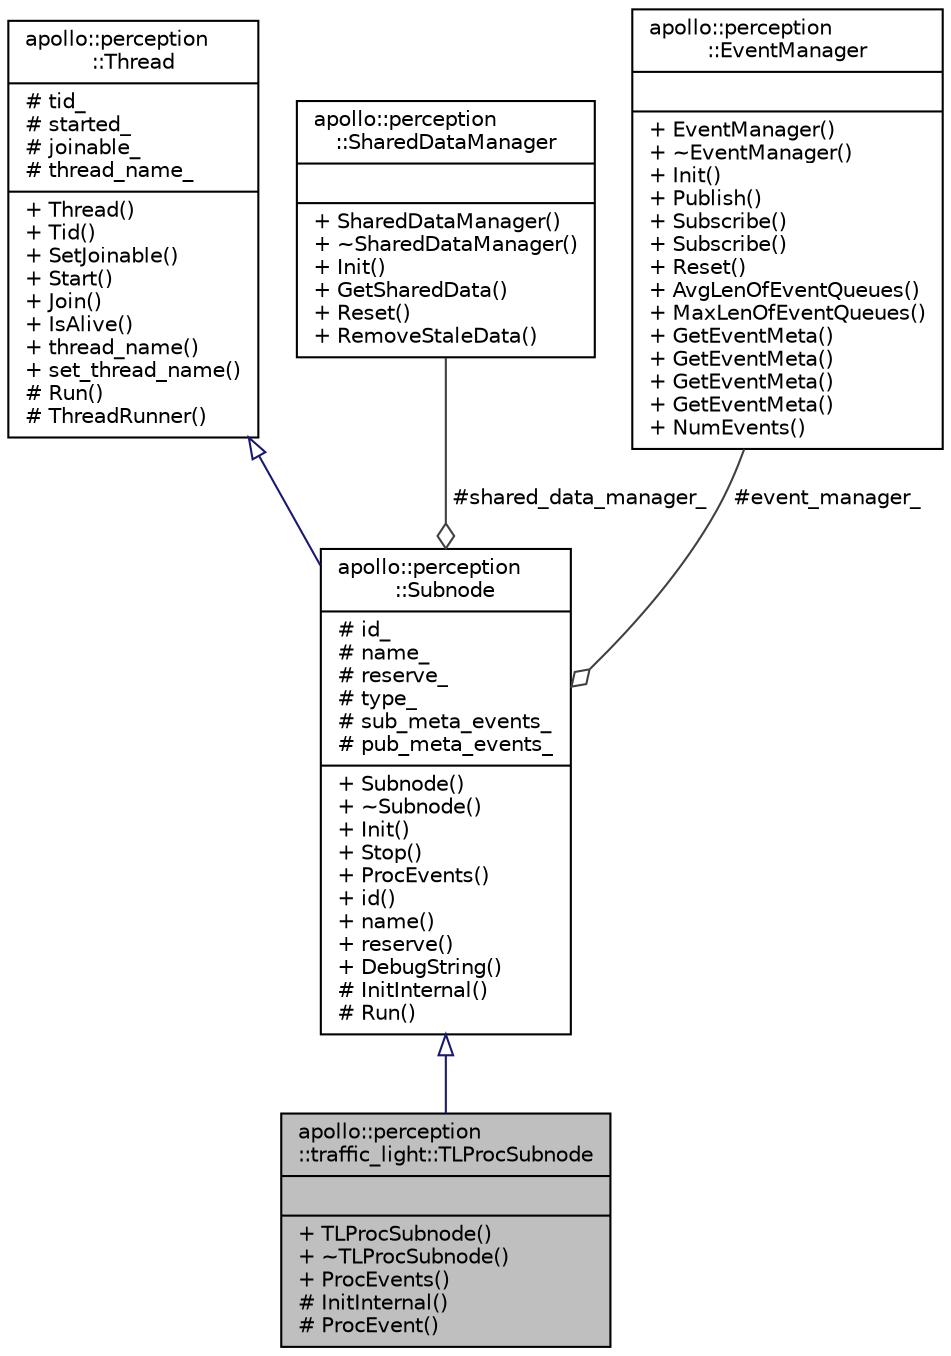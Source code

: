 digraph "apollo::perception::traffic_light::TLProcSubnode"
{
  edge [fontname="Helvetica",fontsize="10",labelfontname="Helvetica",labelfontsize="10"];
  node [fontname="Helvetica",fontsize="10",shape=record];
  Node1 [label="{apollo::perception\l::traffic_light::TLProcSubnode\n||+ TLProcSubnode()\l+ ~TLProcSubnode()\l+ ProcEvents()\l# InitInternal()\l# ProcEvent()\l}",height=0.2,width=0.4,color="black", fillcolor="grey75", style="filled" fontcolor="black"];
  Node2 -> Node1 [dir="back",color="midnightblue",fontsize="10",style="solid",arrowtail="onormal",fontname="Helvetica"];
  Node2 [label="{apollo::perception\l::Subnode\n|# id_\l# name_\l# reserve_\l# type_\l# sub_meta_events_\l# pub_meta_events_\l|+ Subnode()\l+ ~Subnode()\l+ Init()\l+ Stop()\l+ ProcEvents()\l+ id()\l+ name()\l+ reserve()\l+ DebugString()\l# InitInternal()\l# Run()\l}",height=0.2,width=0.4,color="black", fillcolor="white", style="filled",URL="$classapollo_1_1perception_1_1Subnode.html"];
  Node3 -> Node2 [dir="back",color="midnightblue",fontsize="10",style="solid",arrowtail="onormal",fontname="Helvetica"];
  Node3 [label="{apollo::perception\l::Thread\n|# tid_\l# started_\l# joinable_\l# thread_name_\l|+ Thread()\l+ Tid()\l+ SetJoinable()\l+ Start()\l+ Join()\l+ IsAlive()\l+ thread_name()\l+ set_thread_name()\l# Run()\l# ThreadRunner()\l}",height=0.2,width=0.4,color="black", fillcolor="white", style="filled",URL="$classapollo_1_1perception_1_1Thread.html"];
  Node4 -> Node2 [color="grey25",fontsize="10",style="solid",label=" #shared_data_manager_" ,arrowhead="odiamond",fontname="Helvetica"];
  Node4 [label="{apollo::perception\l::SharedDataManager\n||+ SharedDataManager()\l+ ~SharedDataManager()\l+ Init()\l+ GetSharedData()\l+ Reset()\l+ RemoveStaleData()\l}",height=0.2,width=0.4,color="black", fillcolor="white", style="filled",URL="$classapollo_1_1perception_1_1SharedDataManager.html"];
  Node5 -> Node2 [color="grey25",fontsize="10",style="solid",label=" #event_manager_" ,arrowhead="odiamond",fontname="Helvetica"];
  Node5 [label="{apollo::perception\l::EventManager\n||+ EventManager()\l+ ~EventManager()\l+ Init()\l+ Publish()\l+ Subscribe()\l+ Subscribe()\l+ Reset()\l+ AvgLenOfEventQueues()\l+ MaxLenOfEventQueues()\l+ GetEventMeta()\l+ GetEventMeta()\l+ GetEventMeta()\l+ GetEventMeta()\l+ NumEvents()\l}",height=0.2,width=0.4,color="black", fillcolor="white", style="filled",URL="$classapollo_1_1perception_1_1EventManager.html"];
}
